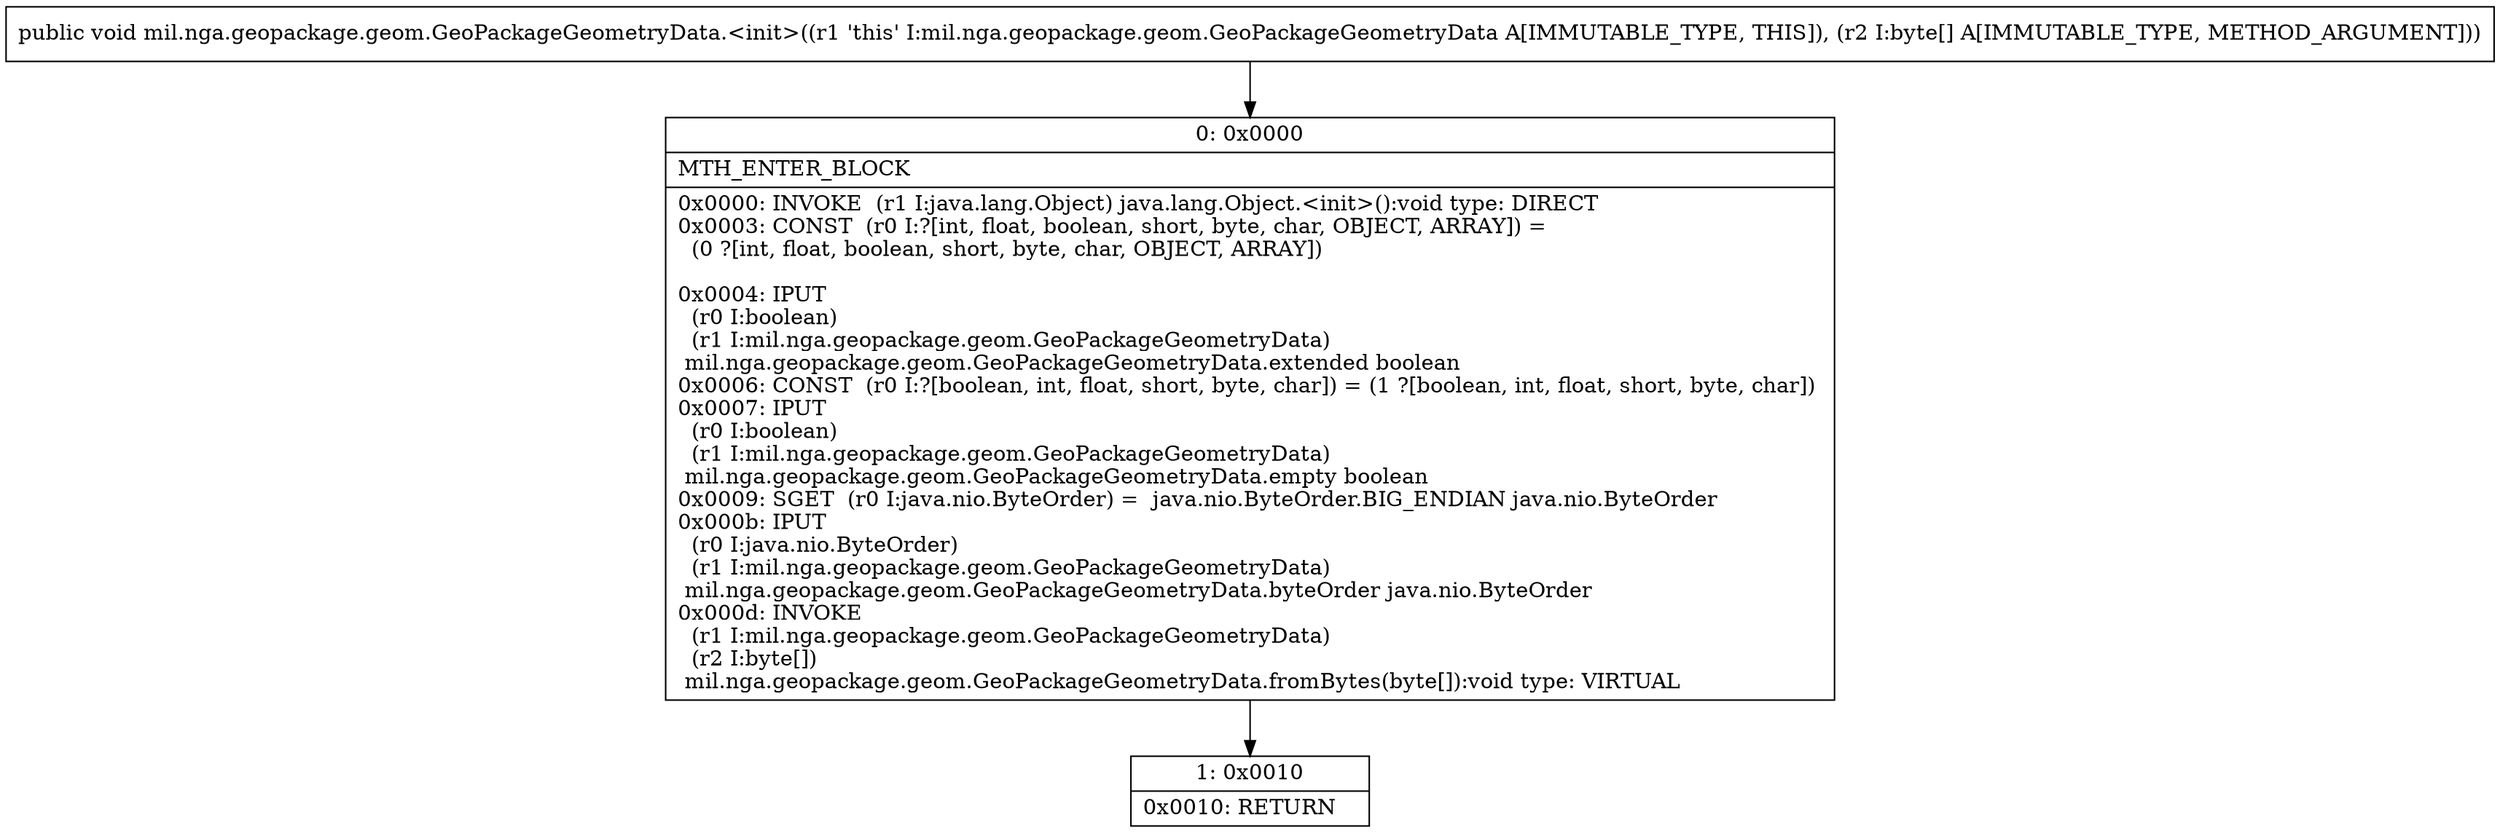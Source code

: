 digraph "CFG formil.nga.geopackage.geom.GeoPackageGeometryData.\<init\>([B)V" {
Node_0 [shape=record,label="{0\:\ 0x0000|MTH_ENTER_BLOCK\l|0x0000: INVOKE  (r1 I:java.lang.Object) java.lang.Object.\<init\>():void type: DIRECT \l0x0003: CONST  (r0 I:?[int, float, boolean, short, byte, char, OBJECT, ARRAY]) = \l  (0 ?[int, float, boolean, short, byte, char, OBJECT, ARRAY])\l \l0x0004: IPUT  \l  (r0 I:boolean)\l  (r1 I:mil.nga.geopackage.geom.GeoPackageGeometryData)\l mil.nga.geopackage.geom.GeoPackageGeometryData.extended boolean \l0x0006: CONST  (r0 I:?[boolean, int, float, short, byte, char]) = (1 ?[boolean, int, float, short, byte, char]) \l0x0007: IPUT  \l  (r0 I:boolean)\l  (r1 I:mil.nga.geopackage.geom.GeoPackageGeometryData)\l mil.nga.geopackage.geom.GeoPackageGeometryData.empty boolean \l0x0009: SGET  (r0 I:java.nio.ByteOrder) =  java.nio.ByteOrder.BIG_ENDIAN java.nio.ByteOrder \l0x000b: IPUT  \l  (r0 I:java.nio.ByteOrder)\l  (r1 I:mil.nga.geopackage.geom.GeoPackageGeometryData)\l mil.nga.geopackage.geom.GeoPackageGeometryData.byteOrder java.nio.ByteOrder \l0x000d: INVOKE  \l  (r1 I:mil.nga.geopackage.geom.GeoPackageGeometryData)\l  (r2 I:byte[])\l mil.nga.geopackage.geom.GeoPackageGeometryData.fromBytes(byte[]):void type: VIRTUAL \l}"];
Node_1 [shape=record,label="{1\:\ 0x0010|0x0010: RETURN   \l}"];
MethodNode[shape=record,label="{public void mil.nga.geopackage.geom.GeoPackageGeometryData.\<init\>((r1 'this' I:mil.nga.geopackage.geom.GeoPackageGeometryData A[IMMUTABLE_TYPE, THIS]), (r2 I:byte[] A[IMMUTABLE_TYPE, METHOD_ARGUMENT])) }"];
MethodNode -> Node_0;
Node_0 -> Node_1;
}

